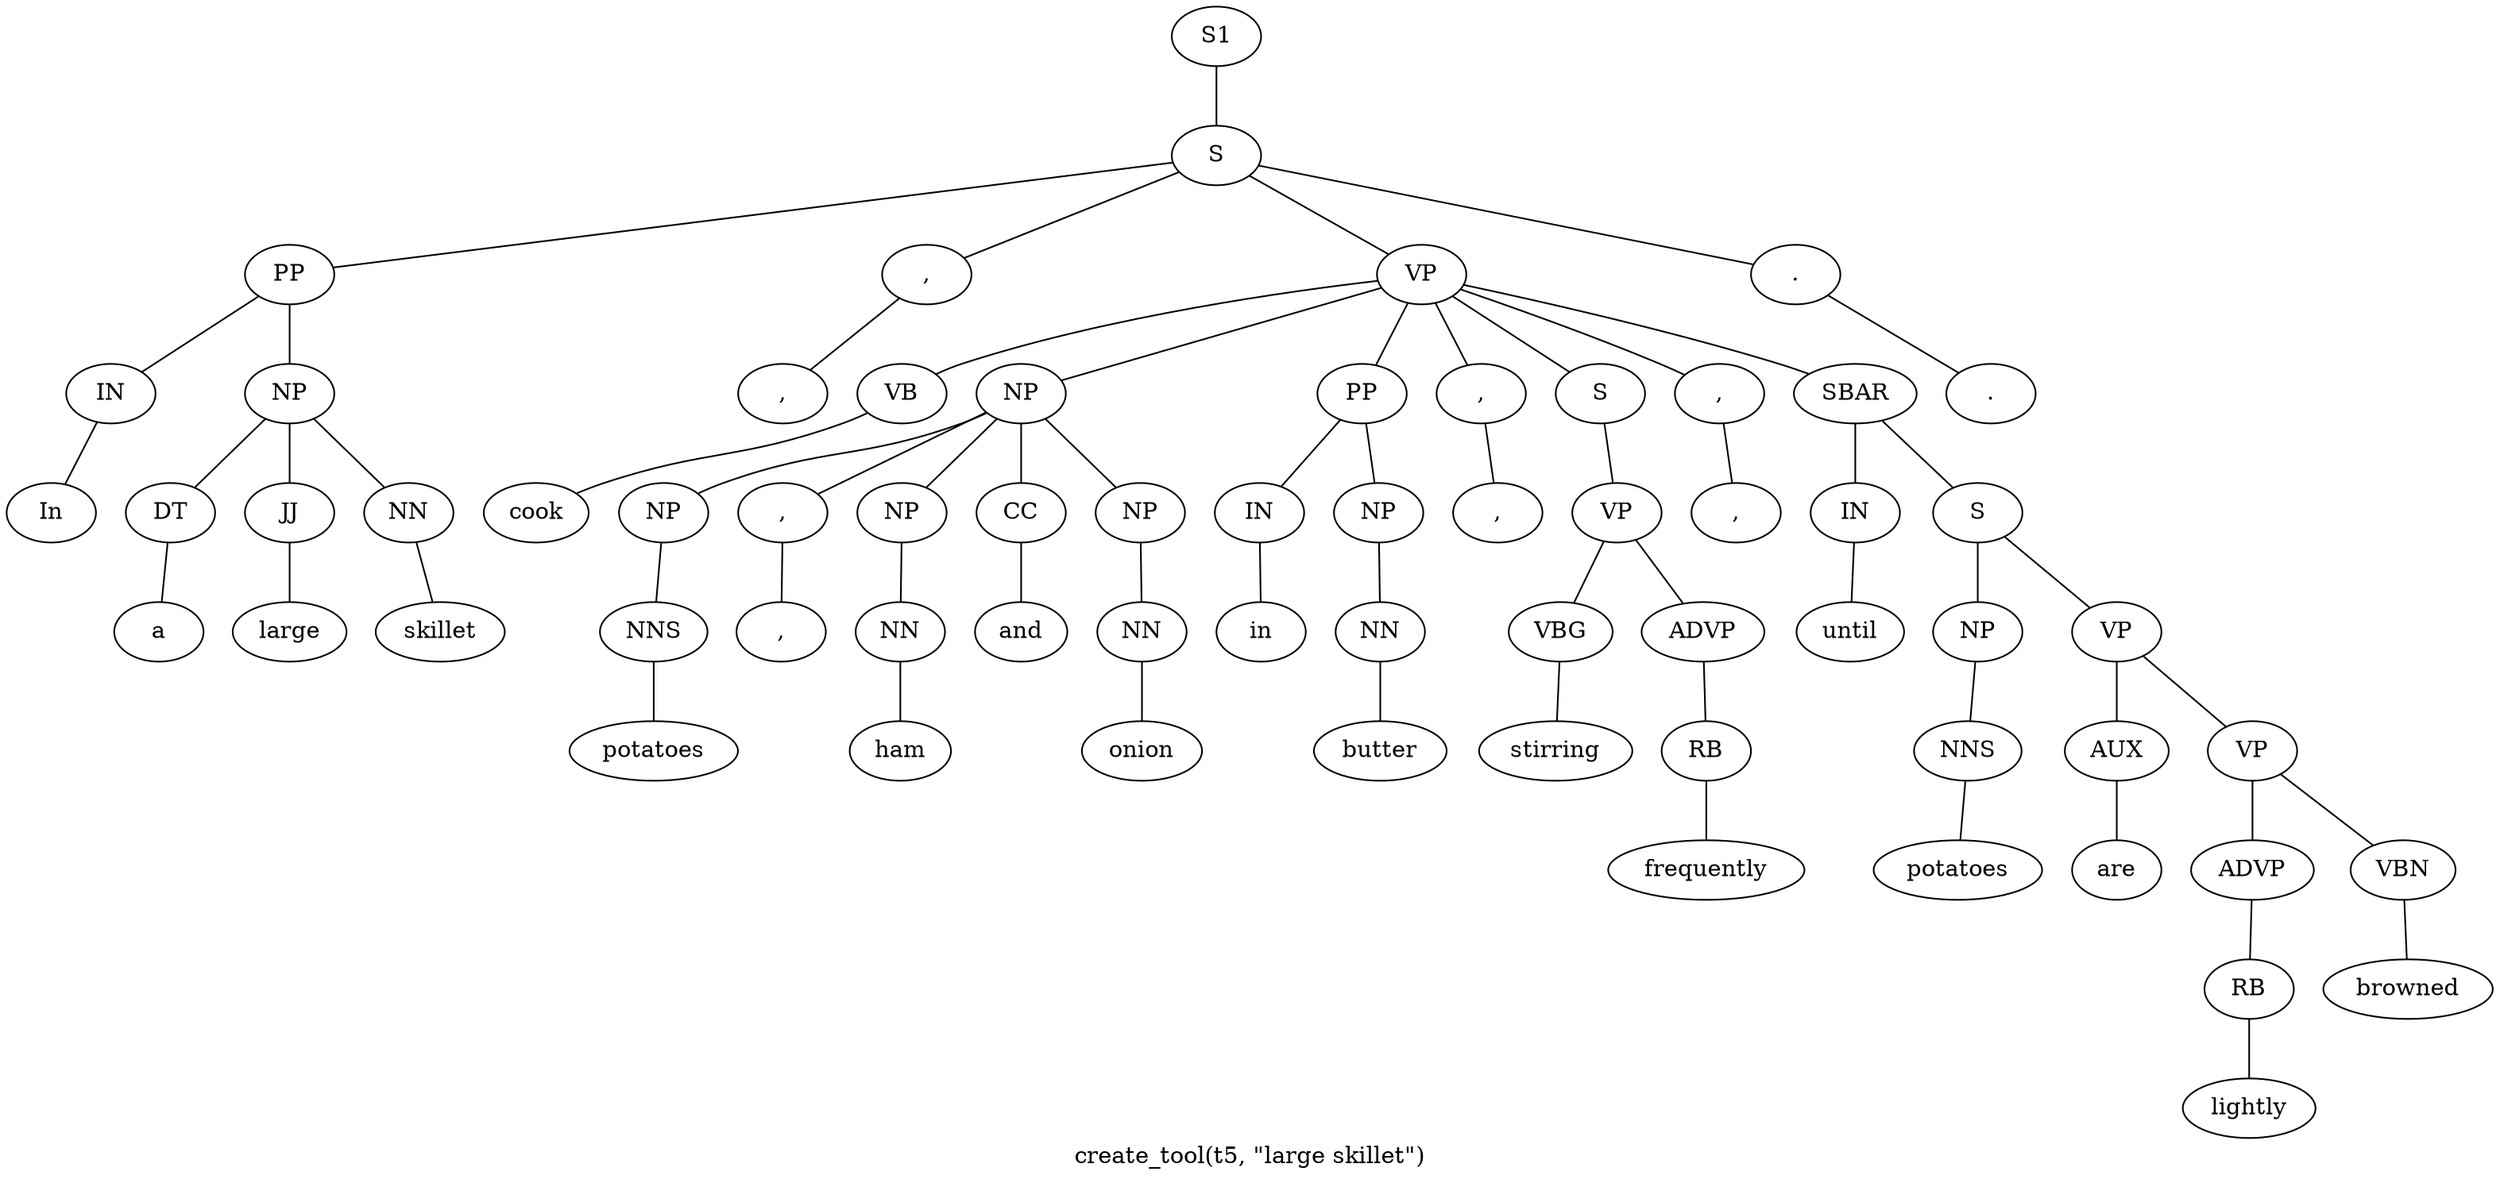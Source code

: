graph SyntaxGraph {
	label = "create_tool(t5, \"large skillet\")";
	Node0 [label="S1"];
	Node1 [label="S"];
	Node2 [label="PP"];
	Node3 [label="IN"];
	Node4 [label="In"];
	Node5 [label="NP"];
	Node6 [label="DT"];
	Node7 [label="a"];
	Node8 [label="JJ"];
	Node9 [label="large"];
	Node10 [label="NN"];
	Node11 [label="skillet"];
	Node12 [label=","];
	Node13 [label=","];
	Node14 [label="VP"];
	Node15 [label="VB"];
	Node16 [label="cook"];
	Node17 [label="NP"];
	Node18 [label="NP"];
	Node19 [label="NNS"];
	Node20 [label="potatoes"];
	Node21 [label=","];
	Node22 [label=","];
	Node23 [label="NP"];
	Node24 [label="NN"];
	Node25 [label="ham"];
	Node26 [label="CC"];
	Node27 [label="and"];
	Node28 [label="NP"];
	Node29 [label="NN"];
	Node30 [label="onion"];
	Node31 [label="PP"];
	Node32 [label="IN"];
	Node33 [label="in"];
	Node34 [label="NP"];
	Node35 [label="NN"];
	Node36 [label="butter"];
	Node37 [label=","];
	Node38 [label=","];
	Node39 [label="S"];
	Node40 [label="VP"];
	Node41 [label="VBG"];
	Node42 [label="stirring"];
	Node43 [label="ADVP"];
	Node44 [label="RB"];
	Node45 [label="frequently"];
	Node46 [label=","];
	Node47 [label=","];
	Node48 [label="SBAR"];
	Node49 [label="IN"];
	Node50 [label="until"];
	Node51 [label="S"];
	Node52 [label="NP"];
	Node53 [label="NNS"];
	Node54 [label="potatoes"];
	Node55 [label="VP"];
	Node56 [label="AUX"];
	Node57 [label="are"];
	Node58 [label="VP"];
	Node59 [label="ADVP"];
	Node60 [label="RB"];
	Node61 [label="lightly"];
	Node62 [label="VBN"];
	Node63 [label="browned"];
	Node64 [label="."];
	Node65 [label="."];

	Node0 -- Node1;
	Node1 -- Node2;
	Node1 -- Node12;
	Node1 -- Node14;
	Node1 -- Node64;
	Node2 -- Node3;
	Node2 -- Node5;
	Node3 -- Node4;
	Node5 -- Node6;
	Node5 -- Node8;
	Node5 -- Node10;
	Node6 -- Node7;
	Node8 -- Node9;
	Node10 -- Node11;
	Node12 -- Node13;
	Node14 -- Node15;
	Node14 -- Node17;
	Node14 -- Node31;
	Node14 -- Node37;
	Node14 -- Node39;
	Node14 -- Node46;
	Node14 -- Node48;
	Node15 -- Node16;
	Node17 -- Node18;
	Node17 -- Node21;
	Node17 -- Node23;
	Node17 -- Node26;
	Node17 -- Node28;
	Node18 -- Node19;
	Node19 -- Node20;
	Node21 -- Node22;
	Node23 -- Node24;
	Node24 -- Node25;
	Node26 -- Node27;
	Node28 -- Node29;
	Node29 -- Node30;
	Node31 -- Node32;
	Node31 -- Node34;
	Node32 -- Node33;
	Node34 -- Node35;
	Node35 -- Node36;
	Node37 -- Node38;
	Node39 -- Node40;
	Node40 -- Node41;
	Node40 -- Node43;
	Node41 -- Node42;
	Node43 -- Node44;
	Node44 -- Node45;
	Node46 -- Node47;
	Node48 -- Node49;
	Node48 -- Node51;
	Node49 -- Node50;
	Node51 -- Node52;
	Node51 -- Node55;
	Node52 -- Node53;
	Node53 -- Node54;
	Node55 -- Node56;
	Node55 -- Node58;
	Node56 -- Node57;
	Node58 -- Node59;
	Node58 -- Node62;
	Node59 -- Node60;
	Node60 -- Node61;
	Node62 -- Node63;
	Node64 -- Node65;
}
